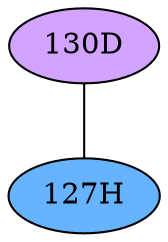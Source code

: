 // The Round Table
graph {
	"130D" [fillcolor="#D3A4FF" style=radial]
	"127H" [fillcolor="#66B3FF" style=radial]
	"130D" -- "127H" [penwidth=1]
}
